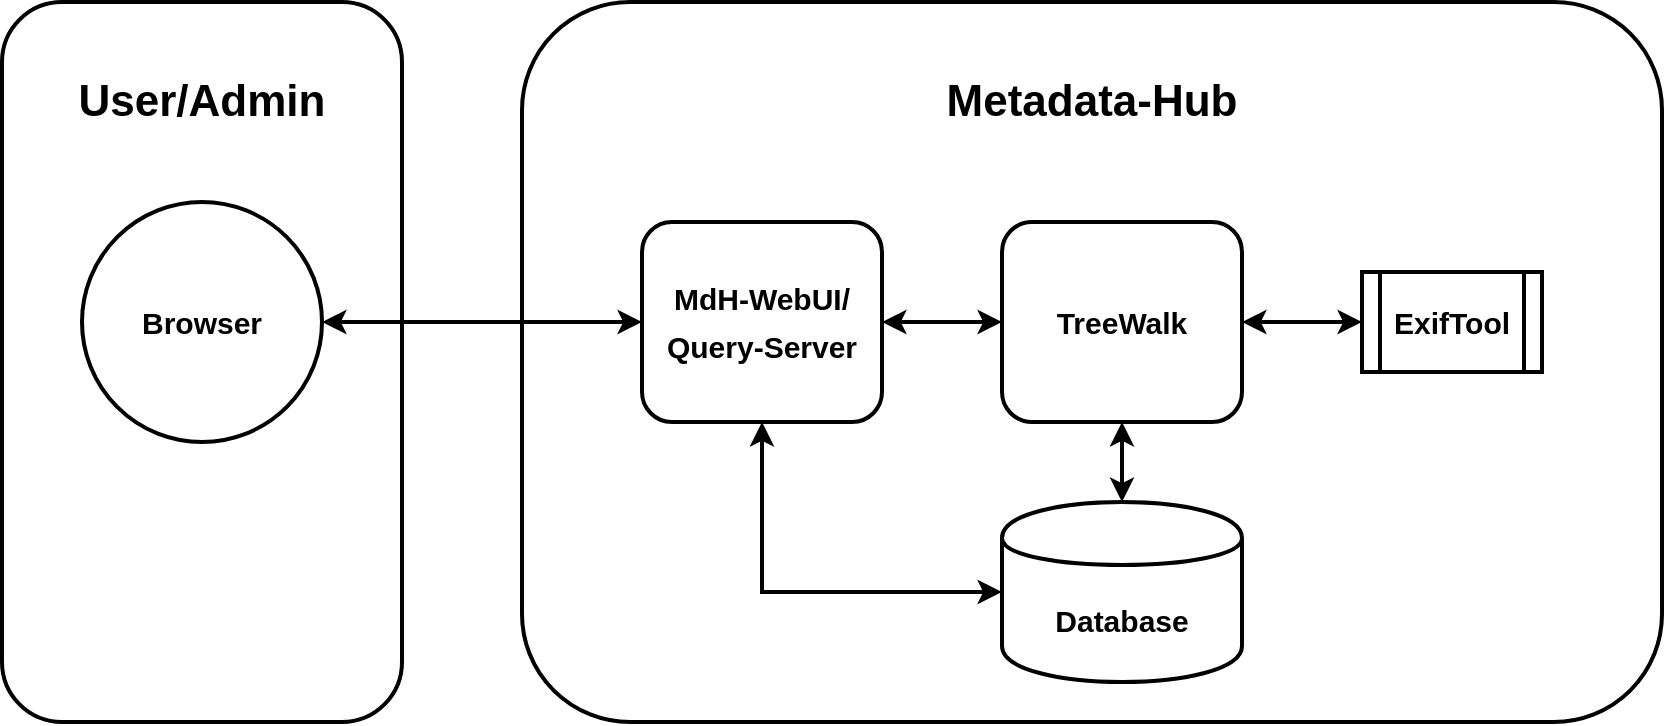 <mxfile version="13.4.5" type="device"><diagram id="_MgjFdWh6YK3c5vX3KL0" name="Page-1"><mxGraphModel dx="918" dy="535" grid="1" gridSize="10" guides="1" tooltips="1" connect="1" arrows="1" fold="1" page="1" pageScale="1" pageWidth="1169" pageHeight="827" math="0" shadow="0"><root><mxCell id="0"/><mxCell id="1" parent="0"/><mxCell id="5ki4NW3o9HIk0cBn1kPf-14" value="" style="rounded=1;whiteSpace=wrap;html=1;fillColor=none;strokeWidth=2;" parent="1" vertex="1"><mxGeometry x="300" y="60" width="570" height="360" as="geometry"/></mxCell><mxCell id="5ki4NW3o9HIk0cBn1kPf-20" value="" style="rounded=1;whiteSpace=wrap;html=1;fillColor=none;strokeWidth=2;" parent="1" vertex="1"><mxGeometry x="40" y="60" width="200" height="360" as="geometry"/></mxCell><mxCell id="TD2sNONud86BIKttqeYE-1" style="edgeStyle=orthogonalEdgeStyle;rounded=0;orthogonalLoop=1;jettySize=auto;html=1;exitX=0;exitY=0.5;exitDx=0;exitDy=0;entryX=1;entryY=0.5;entryDx=0;entryDy=0;startArrow=classic;startFill=1;strokeWidth=2;" edge="1" parent="1" source="5ki4NW3o9HIk0cBn1kPf-1" target="5ki4NW3o9HIk0cBn1kPf-2"><mxGeometry relative="1" as="geometry"/></mxCell><mxCell id="TD2sNONud86BIKttqeYE-2" style="edgeStyle=orthogonalEdgeStyle;rounded=0;orthogonalLoop=1;jettySize=auto;html=1;exitX=0.5;exitY=1;exitDx=0;exitDy=0;entryX=0.5;entryY=0;entryDx=0;entryDy=0;startArrow=classic;startFill=1;strokeWidth=2;" edge="1" parent="1" source="5ki4NW3o9HIk0cBn1kPf-1" target="5ki4NW3o9HIk0cBn1kPf-5"><mxGeometry relative="1" as="geometry"/></mxCell><mxCell id="TD2sNONud86BIKttqeYE-3" style="edgeStyle=orthogonalEdgeStyle;rounded=0;orthogonalLoop=1;jettySize=auto;html=1;exitX=1;exitY=0.5;exitDx=0;exitDy=0;entryX=0;entryY=0.5;entryDx=0;entryDy=0;startArrow=classic;startFill=1;strokeWidth=2;" edge="1" parent="1" source="5ki4NW3o9HIk0cBn1kPf-1" target="5ki4NW3o9HIk0cBn1kPf-4"><mxGeometry relative="1" as="geometry"/></mxCell><mxCell id="5ki4NW3o9HIk0cBn1kPf-1" value="&lt;b&gt;&lt;font style=&quot;font-size: 15px&quot;&gt;TreeWalk&lt;/font&gt;&lt;/b&gt;" style="rounded=1;whiteSpace=wrap;html=1;fillColor=none;strokeWidth=2;" parent="1" vertex="1"><mxGeometry x="540" y="170" width="120" height="100" as="geometry"/></mxCell><mxCell id="TD2sNONud86BIKttqeYE-4" style="edgeStyle=orthogonalEdgeStyle;rounded=0;orthogonalLoop=1;jettySize=auto;html=1;exitX=0.5;exitY=1;exitDx=0;exitDy=0;entryX=0;entryY=0.5;entryDx=0;entryDy=0;startArrow=classic;startFill=1;strokeWidth=2;" edge="1" parent="1" source="5ki4NW3o9HIk0cBn1kPf-2" target="5ki4NW3o9HIk0cBn1kPf-5"><mxGeometry relative="1" as="geometry"/></mxCell><mxCell id="5ki4NW3o9HIk0cBn1kPf-2" value="&lt;span style=&quot;font-size: 15px&quot;&gt;&lt;b style=&quot;line-height: 160%&quot;&gt;MdH-WebUI/&lt;br&gt;Query-Server&lt;br&gt;&lt;/b&gt;&lt;/span&gt;" style="rounded=1;whiteSpace=wrap;html=1;fillColor=none;strokeWidth=2;" parent="1" vertex="1"><mxGeometry x="360" y="170" width="120" height="100" as="geometry"/></mxCell><mxCell id="5ki4NW3o9HIk0cBn1kPf-4" value="&lt;b&gt;&lt;font style=&quot;font-size: 15px&quot;&gt;ExifTool&lt;/font&gt;&lt;/b&gt;" style="shape=process;whiteSpace=wrap;html=1;backgroundOutline=1;fillColor=none;strokeWidth=2;" parent="1" vertex="1"><mxGeometry x="720" y="195" width="90" height="50" as="geometry"/></mxCell><mxCell id="5ki4NW3o9HIk0cBn1kPf-5" value="&lt;b&gt;&lt;font style=&quot;font-size: 15px&quot;&gt;Database&lt;/font&gt;&lt;/b&gt;" style="shape=cylinder;whiteSpace=wrap;html=1;boundedLbl=1;backgroundOutline=1;fillColor=none;strokeWidth=2;" parent="1" vertex="1"><mxGeometry x="540" y="310" width="120" height="90" as="geometry"/></mxCell><mxCell id="TD2sNONud86BIKttqeYE-5" style="edgeStyle=orthogonalEdgeStyle;rounded=0;orthogonalLoop=1;jettySize=auto;html=1;exitX=1;exitY=0.5;exitDx=0;exitDy=0;entryX=0;entryY=0.5;entryDx=0;entryDy=0;startArrow=classic;startFill=1;strokeWidth=2;" edge="1" parent="1" source="5ki4NW3o9HIk0cBn1kPf-6" target="5ki4NW3o9HIk0cBn1kPf-2"><mxGeometry relative="1" as="geometry"/></mxCell><mxCell id="5ki4NW3o9HIk0cBn1kPf-6" value="&lt;b&gt;&lt;font style=&quot;font-size: 15px&quot;&gt;Browser&lt;/font&gt;&lt;/b&gt;" style="ellipse;whiteSpace=wrap;html=1;aspect=fixed;fillColor=none;strokeWidth=2;" parent="1" vertex="1"><mxGeometry x="80" y="160" width="120" height="120" as="geometry"/></mxCell><mxCell id="5ki4NW3o9HIk0cBn1kPf-19" value="&lt;font size=&quot;1&quot;&gt;&lt;b style=&quot;font-size: 22px&quot;&gt;Metadata-Hub&lt;/b&gt;&lt;/font&gt;" style="text;html=1;strokeColor=none;fillColor=none;align=center;verticalAlign=middle;whiteSpace=wrap;rounded=0;dashed=1;" parent="1" vertex="1"><mxGeometry x="485" y="70" width="200" height="80" as="geometry"/></mxCell><mxCell id="5ki4NW3o9HIk0cBn1kPf-21" value="&lt;font size=&quot;1&quot;&gt;&lt;b style=&quot;font-size: 22px&quot;&gt;User/Admin&lt;/b&gt;&lt;/font&gt;" style="text;html=1;strokeColor=none;fillColor=none;align=center;verticalAlign=middle;whiteSpace=wrap;rounded=0;dashed=1;" parent="1" vertex="1"><mxGeometry x="60" y="60" width="160" height="100" as="geometry"/></mxCell></root></mxGraphModel></diagram></mxfile>